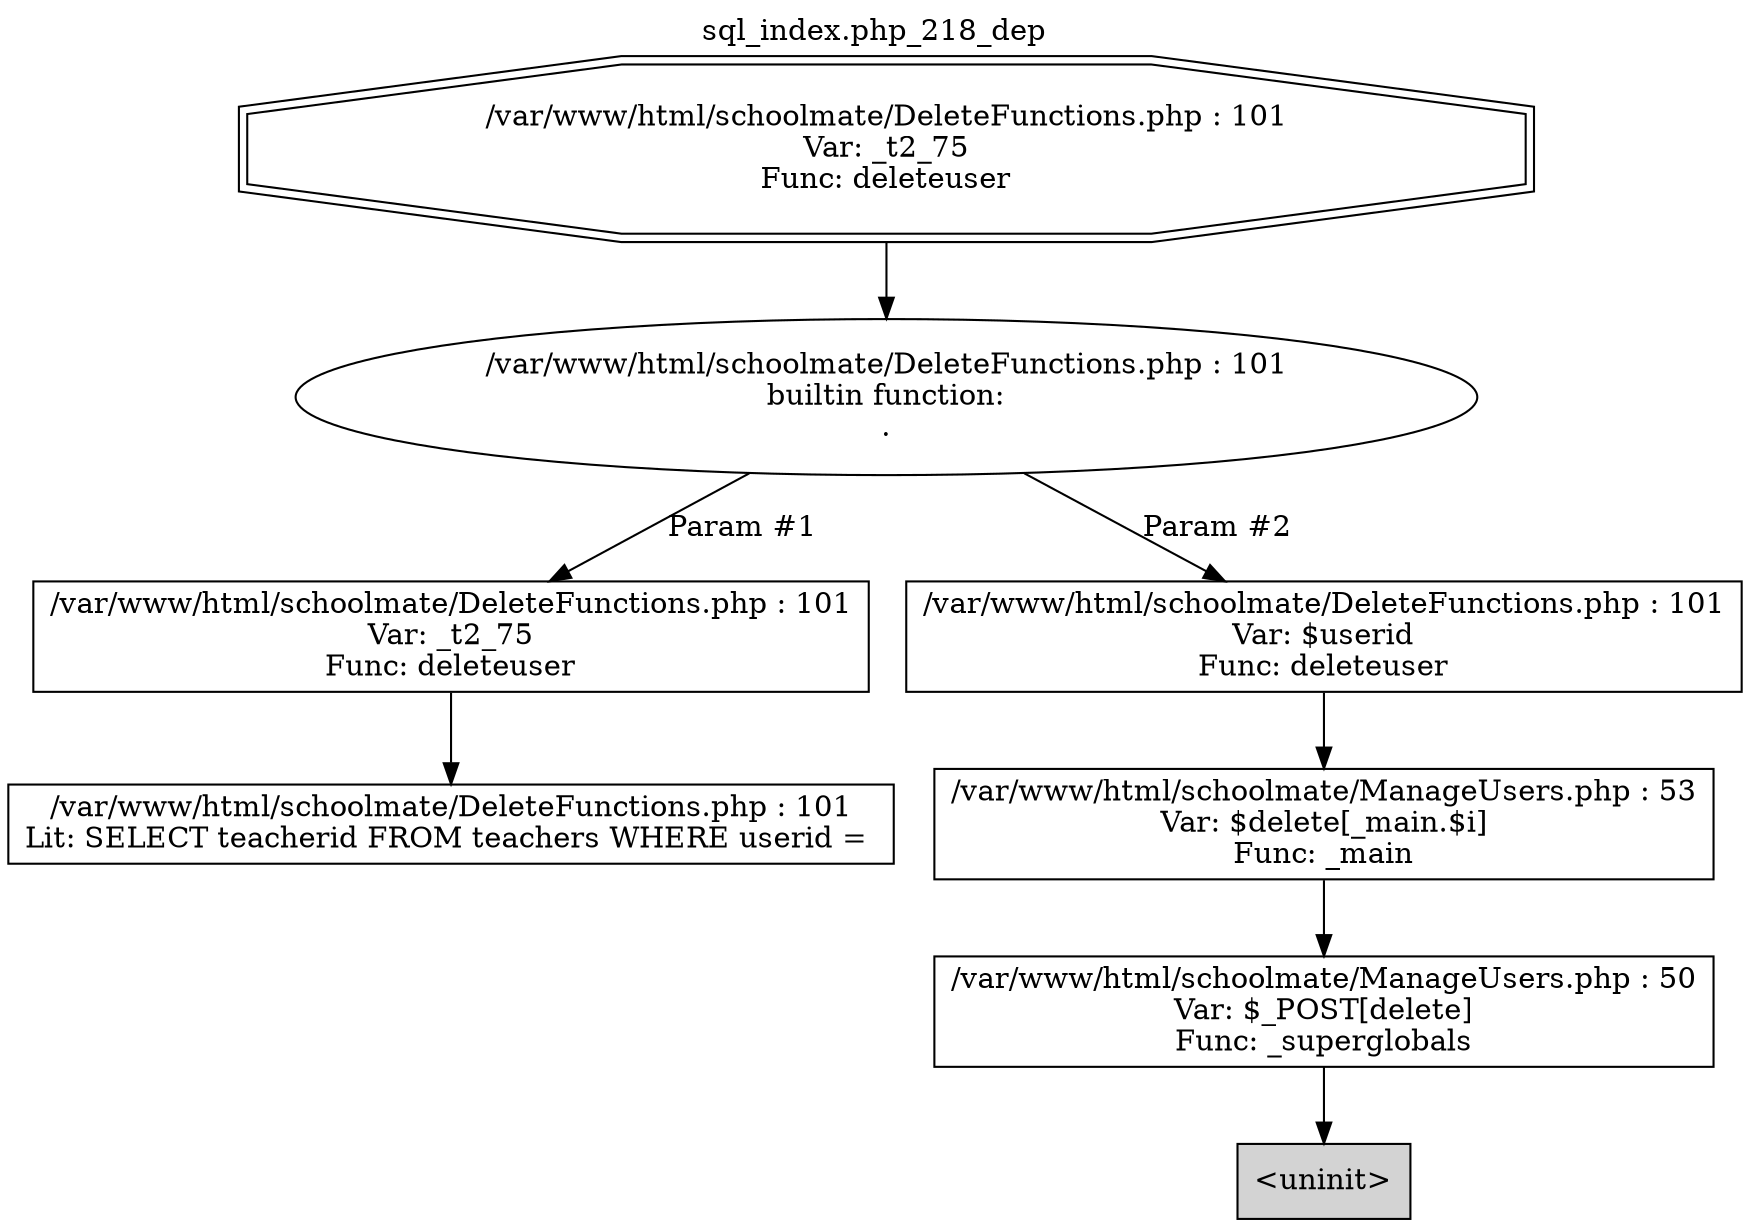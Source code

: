 digraph cfg {
  label="sql_index.php_218_dep";
  labelloc=t;
  n1 [shape=doubleoctagon, label="/var/www/html/schoolmate/DeleteFunctions.php : 101\nVar: _t2_75\nFunc: deleteuser\n"];
  n2 [shape=ellipse, label="/var/www/html/schoolmate/DeleteFunctions.php : 101\nbuiltin function:\n.\n"];
  n3 [shape=box, label="/var/www/html/schoolmate/DeleteFunctions.php : 101\nVar: _t2_75\nFunc: deleteuser\n"];
  n4 [shape=box, label="/var/www/html/schoolmate/DeleteFunctions.php : 101\nLit: SELECT teacherid FROM teachers WHERE userid = \n"];
  n5 [shape=box, label="/var/www/html/schoolmate/DeleteFunctions.php : 101\nVar: $userid\nFunc: deleteuser\n"];
  n6 [shape=box, label="/var/www/html/schoolmate/ManageUsers.php : 53\nVar: $delete[_main.$i]\nFunc: _main\n"];
  n7 [shape=box, label="/var/www/html/schoolmate/ManageUsers.php : 50\nVar: $_POST[delete]\nFunc: _superglobals\n"];
  n8 [shape=box, label="<uninit>",style=filled];
  n1 -> n2;
  n3 -> n4;
  n2 -> n3[label="Param #1"];
  n2 -> n5[label="Param #2"];
  n7 -> n8;
  n6 -> n7;
  n5 -> n6;
}
